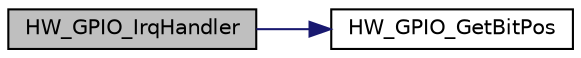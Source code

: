 digraph "HW_GPIO_IrqHandler"
{
  edge [fontname="Helvetica",fontsize="10",labelfontname="Helvetica",labelfontsize="10"];
  node [fontname="Helvetica",fontsize="10",shape=record];
  rankdir="LR";
  Node8 [label="HW_GPIO_IrqHandler",height=0.2,width=0.4,color="black", fillcolor="grey75", style="filled", fontcolor="black"];
  Node8 -> Node9 [color="midnightblue",fontsize="10",style="solid",fontname="Helvetica"];
  Node9 [label="HW_GPIO_GetBitPos",height=0.2,width=0.4,color="black", fillcolor="white", style="filled",URL="$hw__gpio_8c.html#a047b5023e2411e910f43fe0ae7df38a7",tooltip="Get the position of the bit set in the GPIO_Pin "];
}
